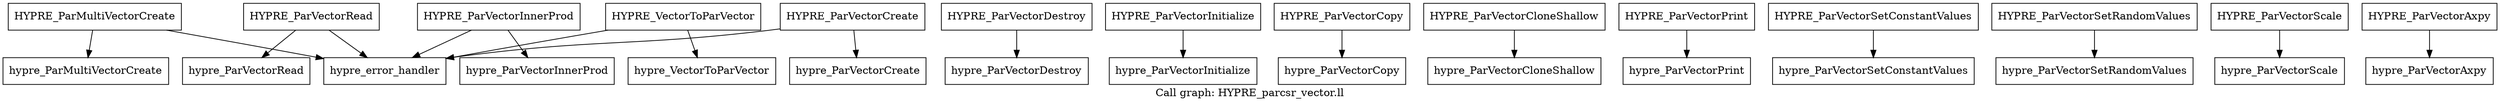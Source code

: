 digraph "Call graph: HYPRE_parcsr_vector.ll" {
	label="Call graph: HYPRE_parcsr_vector.ll";

	Node0x55edca084850 [shape=record,label="{HYPRE_ParVectorCreate}"];
	Node0x55edca084850 -> Node0x55edca085080;
	Node0x55edca084850 -> Node0x55edca085b10;
	Node0x55edca085080 [shape=record,label="{hypre_error_handler}"];
	Node0x55edca085b10 [shape=record,label="{hypre_ParVectorCreate}"];
	Node0x55edca086250 [shape=record,label="{HYPRE_ParMultiVectorCreate}"];
	Node0x55edca086250 -> Node0x55edca085080;
	Node0x55edca086250 -> Node0x55edca0879f0;
	Node0x55edca0879f0 [shape=record,label="{hypre_ParMultiVectorCreate}"];
	Node0x55edca07dc50 [shape=record,label="{HYPRE_ParVectorDestroy}"];
	Node0x55edca07dc50 -> Node0x55edca07dcd0;
	Node0x55edca07dcd0 [shape=record,label="{hypre_ParVectorDestroy}"];
	Node0x55edca088180 [shape=record,label="{HYPRE_ParVectorInitialize}"];
	Node0x55edca088180 -> Node0x55edca0884e0;
	Node0x55edca0976e0 [shape=record,label="{hypre_ParVectorCopy}"];
	Node0x55edca0977c0 [shape=record,label="{HYPRE_ParVectorCloneShallow}"];
	Node0x55edca0977c0 -> Node0x55edca097840;
	Node0x55edca0884e0 [shape=record,label="{hypre_ParVectorInitialize}"];
	Node0x55edca089680 [shape=record,label="{HYPRE_ParVectorRead}"];
	Node0x55edca089680 -> Node0x55edca085080;
	Node0x55edca089680 -> Node0x55edca08b0b0;
	Node0x55edca08b0b0 [shape=record,label="{hypre_ParVectorRead}"];
	Node0x55edca08bac0 [shape=record,label="{HYPRE_ParVectorPrint}"];
	Node0x55edca08bac0 -> Node0x55edca08c160;
	Node0x55edca08c160 [shape=record,label="{hypre_ParVectorPrint}"];
	Node0x55edca08e0e0 [shape=record,label="{HYPRE_ParVectorSetConstantValues}"];
	Node0x55edca08e0e0 -> Node0x55edca086070;
	Node0x55edca086070 [shape=record,label="{hypre_ParVectorSetConstantValues}"];
	Node0x55edca096ff0 [shape=record,label="{HYPRE_ParVectorSetRandomValues}"];
	Node0x55edca096ff0 -> Node0x55edca097070;
	Node0x55edca097070 [shape=record,label="{hypre_ParVectorSetRandomValues}"];
	Node0x55edca097660 [shape=record,label="{HYPRE_ParVectorCopy}"];
	Node0x55edca097660 -> Node0x55edca0976e0;
	Node0x55edca097840 [shape=record,label="{hypre_ParVectorCloneShallow}"];
	Node0x55edca097920 [shape=record,label="{HYPRE_ParVectorScale}"];
	Node0x55edca097920 -> Node0x55edca0979a0;
	Node0x55edca0979a0 [shape=record,label="{hypre_ParVectorScale}"];
	Node0x55edca097a80 [shape=record,label="{HYPRE_ParVectorAxpy}"];
	Node0x55edca097a80 -> Node0x55edca097b00;
	Node0x55edca097b00 [shape=record,label="{hypre_ParVectorAxpy}"];
	Node0x55edca097be0 [shape=record,label="{HYPRE_ParVectorInnerProd}"];
	Node0x55edca097be0 -> Node0x55edca085080;
	Node0x55edca097be0 -> Node0x55edca097cf0;
	Node0x55edca097cf0 [shape=record,label="{hypre_ParVectorInnerProd}"];
	Node0x55edca097d70 [shape=record,label="{HYPRE_VectorToParVector}"];
	Node0x55edca097d70 -> Node0x55edca085080;
	Node0x55edca097d70 -> Node0x55edca097e20;
	Node0x55edca097e20 [shape=record,label="{hypre_VectorToParVector}"];
}
